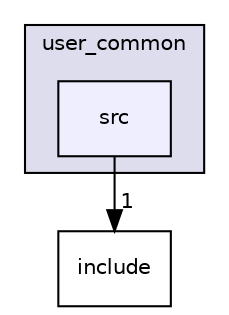 digraph "user_common/src" {
  compound=true
  node [ fontsize="10", fontname="Helvetica"];
  edge [ labelfontsize="10", labelfontname="Helvetica"];
  subgraph clusterdir_3a5750680ef3b28b662cb739d8664c22 {
    graph [ bgcolor="#ddddee", pencolor="black", label="user_common" fontname="Helvetica", fontsize="10", URL="dir_3a5750680ef3b28b662cb739d8664c22.html"]
  dir_25b0e2df1c747750e97ee7c4eec34e4c [shape=box, label="src", style="filled", fillcolor="#eeeeff", pencolor="black", URL="dir_25b0e2df1c747750e97ee7c4eec34e4c.html"];
  }
  dir_c6af2608123296185dc43ac60e317d4b [shape=box label="include" URL="dir_c6af2608123296185dc43ac60e317d4b.html"];
  dir_25b0e2df1c747750e97ee7c4eec34e4c->dir_c6af2608123296185dc43ac60e317d4b [headlabel="1", labeldistance=1.5 headhref="dir_000005_000004.html"];
}
